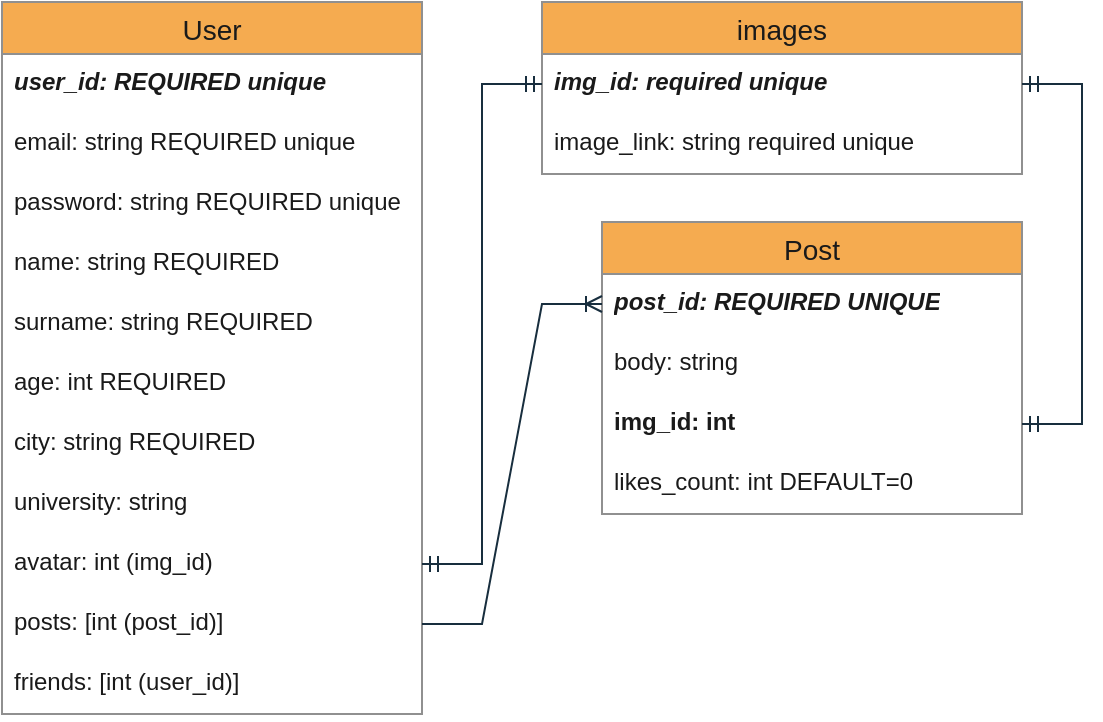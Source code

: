 <mxfile version="21.2.9" type="device">
  <diagram id="R2lEEEUBdFMjLlhIrx00" name="Page-1">
    <mxGraphModel dx="709" dy="1083" grid="1" gridSize="10" guides="1" tooltips="1" connect="1" arrows="1" fold="1" page="1" pageScale="1" pageWidth="850" pageHeight="1100" math="0" shadow="0" extFonts="Permanent Marker^https://fonts.googleapis.com/css?family=Permanent+Marker">
      <root>
        <mxCell id="0" />
        <mxCell id="1" parent="0" />
        <mxCell id="dBQ1zt8uQS6zhRBbxDXX-16" value="User" style="swimlane;fontStyle=0;childLayout=stackLayout;horizontal=1;startSize=26;horizontalStack=0;resizeParent=1;resizeParentMax=0;resizeLast=0;collapsible=1;marginBottom=0;align=center;fontSize=14;glass=0;rounded=0;comic=0;labelBackgroundColor=none;fillColor=#F5AB50;strokeColor=#909090;fontColor=#1A1A1A;" vertex="1" parent="1">
          <mxGeometry x="20" y="40" width="210" height="356" as="geometry" />
        </mxCell>
        <mxCell id="dBQ1zt8uQS6zhRBbxDXX-17" value="&lt;b&gt;&lt;i&gt;user_id: REQUIRED&amp;nbsp;unique&lt;/i&gt;&lt;/b&gt;" style="text;spacingLeft=4;spacingRight=4;overflow=hidden;rotatable=0;points=[[0,0.5],[1,0.5]];portConstraint=eastwest;fontSize=12;whiteSpace=wrap;html=1;labelBackgroundColor=none;fontColor=#1A1A1A;" vertex="1" parent="dBQ1zt8uQS6zhRBbxDXX-16">
          <mxGeometry y="26" width="210" height="30" as="geometry" />
        </mxCell>
        <mxCell id="dBQ1zt8uQS6zhRBbxDXX-45" value="email: string REQUIRED unique" style="text;spacingLeft=4;spacingRight=4;overflow=hidden;rotatable=0;points=[[0,0.5],[1,0.5]];portConstraint=eastwest;fontSize=12;whiteSpace=wrap;html=1;labelBackgroundColor=none;fontColor=#1A1A1A;" vertex="1" parent="dBQ1zt8uQS6zhRBbxDXX-16">
          <mxGeometry y="56" width="210" height="30" as="geometry" />
        </mxCell>
        <mxCell id="dBQ1zt8uQS6zhRBbxDXX-44" value="password: string REQUIRED unique" style="text;spacingLeft=4;spacingRight=4;overflow=hidden;rotatable=0;points=[[0,0.5],[1,0.5]];portConstraint=eastwest;fontSize=12;whiteSpace=wrap;html=1;labelBackgroundColor=none;fontColor=#1A1A1A;" vertex="1" parent="dBQ1zt8uQS6zhRBbxDXX-16">
          <mxGeometry y="86" width="210" height="30" as="geometry" />
        </mxCell>
        <mxCell id="dBQ1zt8uQS6zhRBbxDXX-18" value="name: string REQUIRED" style="text;spacingLeft=4;spacingRight=4;overflow=hidden;rotatable=0;points=[[0,0.5],[1,0.5]];portConstraint=eastwest;fontSize=12;whiteSpace=wrap;html=1;labelBackgroundColor=none;fontColor=#1A1A1A;" vertex="1" parent="dBQ1zt8uQS6zhRBbxDXX-16">
          <mxGeometry y="116" width="210" height="30" as="geometry" />
        </mxCell>
        <mxCell id="dBQ1zt8uQS6zhRBbxDXX-19" value="surname: string REQUIRED" style="text;spacingLeft=4;spacingRight=4;overflow=hidden;rotatable=0;points=[[0,0.5],[1,0.5]];portConstraint=eastwest;fontSize=12;whiteSpace=wrap;html=1;labelBackgroundColor=none;fontColor=#1A1A1A;" vertex="1" parent="dBQ1zt8uQS6zhRBbxDXX-16">
          <mxGeometry y="146" width="210" height="30" as="geometry" />
        </mxCell>
        <mxCell id="dBQ1zt8uQS6zhRBbxDXX-28" value="age: int REQUIRED" style="text;spacingLeft=4;spacingRight=4;overflow=hidden;rotatable=0;points=[[0,0.5],[1,0.5]];portConstraint=eastwest;fontSize=12;whiteSpace=wrap;html=1;labelBackgroundColor=none;fontColor=#1A1A1A;" vertex="1" parent="dBQ1zt8uQS6zhRBbxDXX-16">
          <mxGeometry y="176" width="210" height="30" as="geometry" />
        </mxCell>
        <mxCell id="dBQ1zt8uQS6zhRBbxDXX-29" value="city: string REQUIRED" style="text;spacingLeft=4;spacingRight=4;overflow=hidden;rotatable=0;points=[[0,0.5],[1,0.5]];portConstraint=eastwest;fontSize=12;whiteSpace=wrap;html=1;labelBackgroundColor=none;fontColor=#1A1A1A;" vertex="1" parent="dBQ1zt8uQS6zhRBbxDXX-16">
          <mxGeometry y="206" width="210" height="30" as="geometry" />
        </mxCell>
        <mxCell id="dBQ1zt8uQS6zhRBbxDXX-30" value="university: string" style="text;spacingLeft=4;spacingRight=4;overflow=hidden;rotatable=0;points=[[0,0.5],[1,0.5]];portConstraint=eastwest;fontSize=12;whiteSpace=wrap;html=1;labelBackgroundColor=none;fontColor=#1A1A1A;" vertex="1" parent="dBQ1zt8uQS6zhRBbxDXX-16">
          <mxGeometry y="236" width="210" height="30" as="geometry" />
        </mxCell>
        <mxCell id="dBQ1zt8uQS6zhRBbxDXX-31" value="avatar: int (img_id)" style="text;spacingLeft=4;spacingRight=4;overflow=hidden;rotatable=0;points=[[0,0.5],[1,0.5]];portConstraint=eastwest;fontSize=12;whiteSpace=wrap;html=1;labelBackgroundColor=none;fontColor=#1A1A1A;" vertex="1" parent="dBQ1zt8uQS6zhRBbxDXX-16">
          <mxGeometry y="266" width="210" height="30" as="geometry" />
        </mxCell>
        <mxCell id="dBQ1zt8uQS6zhRBbxDXX-33" value="posts: [int (post_id)]" style="text;spacingLeft=4;spacingRight=4;overflow=hidden;rotatable=0;points=[[0,0.5],[1,0.5]];portConstraint=eastwest;fontSize=12;whiteSpace=wrap;html=1;labelBackgroundColor=none;fontColor=#1A1A1A;" vertex="1" parent="dBQ1zt8uQS6zhRBbxDXX-16">
          <mxGeometry y="296" width="210" height="30" as="geometry" />
        </mxCell>
        <mxCell id="dBQ1zt8uQS6zhRBbxDXX-39" value="friends: [int (user_id)]" style="text;spacingLeft=4;spacingRight=4;overflow=hidden;rotatable=0;points=[[0,0.5],[1,0.5]];portConstraint=eastwest;fontSize=12;whiteSpace=wrap;html=1;labelBackgroundColor=none;fontColor=#1A1A1A;" vertex="1" parent="dBQ1zt8uQS6zhRBbxDXX-16">
          <mxGeometry y="326" width="210" height="30" as="geometry" />
        </mxCell>
        <mxCell id="dBQ1zt8uQS6zhRBbxDXX-20" value="Post" style="swimlane;fontStyle=0;childLayout=stackLayout;horizontal=1;startSize=26;horizontalStack=0;resizeParent=1;resizeParentMax=0;resizeLast=0;collapsible=1;marginBottom=0;align=center;fontSize=14;labelBackgroundColor=none;fillColor=#F5AB50;strokeColor=#909090;fontColor=#1A1A1A;" vertex="1" parent="1">
          <mxGeometry x="320" y="150" width="210" height="146" as="geometry" />
        </mxCell>
        <mxCell id="dBQ1zt8uQS6zhRBbxDXX-21" value="&lt;b&gt;&lt;i&gt;post_id: REQUIRED UNIQUE&lt;/i&gt;&lt;/b&gt;" style="text;spacingLeft=4;spacingRight=4;overflow=hidden;rotatable=0;points=[[0,0.5],[1,0.5]];portConstraint=eastwest;fontSize=12;whiteSpace=wrap;html=1;labelBackgroundColor=none;fontColor=#1A1A1A;" vertex="1" parent="dBQ1zt8uQS6zhRBbxDXX-20">
          <mxGeometry y="26" width="210" height="30" as="geometry" />
        </mxCell>
        <mxCell id="dBQ1zt8uQS6zhRBbxDXX-22" value="body: string" style="text;spacingLeft=4;spacingRight=4;overflow=hidden;rotatable=0;points=[[0,0.5],[1,0.5]];portConstraint=eastwest;fontSize=12;whiteSpace=wrap;html=1;labelBackgroundColor=none;fontColor=#1A1A1A;" vertex="1" parent="dBQ1zt8uQS6zhRBbxDXX-20">
          <mxGeometry y="56" width="210" height="30" as="geometry" />
        </mxCell>
        <mxCell id="dBQ1zt8uQS6zhRBbxDXX-23" value="&lt;b&gt;img_id: int&lt;/b&gt;" style="text;spacingLeft=4;spacingRight=4;overflow=hidden;rotatable=0;points=[[0,0.5],[1,0.5]];portConstraint=eastwest;fontSize=12;whiteSpace=wrap;html=1;labelBackgroundColor=none;fontColor=#1A1A1A;" vertex="1" parent="dBQ1zt8uQS6zhRBbxDXX-20">
          <mxGeometry y="86" width="210" height="30" as="geometry" />
        </mxCell>
        <mxCell id="dBQ1zt8uQS6zhRBbxDXX-35" value="likes_count: int DEFAULT=0" style="text;spacingLeft=4;spacingRight=4;overflow=hidden;rotatable=0;points=[[0,0.5],[1,0.5]];portConstraint=eastwest;fontSize=12;whiteSpace=wrap;html=1;labelBackgroundColor=none;fontColor=#1A1A1A;" vertex="1" parent="dBQ1zt8uQS6zhRBbxDXX-20">
          <mxGeometry y="116" width="210" height="30" as="geometry" />
        </mxCell>
        <mxCell id="dBQ1zt8uQS6zhRBbxDXX-24" value="images" style="swimlane;fontStyle=0;childLayout=stackLayout;horizontal=1;startSize=26;horizontalStack=0;resizeParent=1;resizeParentMax=0;resizeLast=0;collapsible=1;marginBottom=0;align=center;fontSize=14;labelBackgroundColor=none;fillColor=#F5AB50;strokeColor=#909090;fontColor=#1A1A1A;" vertex="1" parent="1">
          <mxGeometry x="290" y="40" width="240" height="86" as="geometry" />
        </mxCell>
        <mxCell id="dBQ1zt8uQS6zhRBbxDXX-32" value="&lt;b&gt;&lt;i&gt;img_id: required&amp;nbsp;unique&lt;/i&gt;&lt;/b&gt;" style="text;spacingLeft=4;spacingRight=4;overflow=hidden;rotatable=0;points=[[0,0.5],[1,0.5]];portConstraint=eastwest;fontSize=12;whiteSpace=wrap;html=1;labelBackgroundColor=none;fontColor=#1A1A1A;" vertex="1" parent="dBQ1zt8uQS6zhRBbxDXX-24">
          <mxGeometry y="26" width="240" height="30" as="geometry" />
        </mxCell>
        <mxCell id="dBQ1zt8uQS6zhRBbxDXX-25" value="image_link: string required unique" style="text;spacingLeft=4;spacingRight=4;overflow=hidden;rotatable=0;points=[[0,0.5],[1,0.5]];portConstraint=eastwest;fontSize=12;whiteSpace=wrap;html=1;labelBackgroundColor=none;fontColor=#1A1A1A;" vertex="1" parent="dBQ1zt8uQS6zhRBbxDXX-24">
          <mxGeometry y="56" width="240" height="30" as="geometry" />
        </mxCell>
        <mxCell id="dBQ1zt8uQS6zhRBbxDXX-36" value="" style="edgeStyle=entityRelationEdgeStyle;fontSize=12;html=1;endArrow=ERoneToMany;rounded=0;strokeColor=#182E3E;fontColor=#1A1A1A;exitX=1;exitY=0.5;exitDx=0;exitDy=0;entryX=0;entryY=0.5;entryDx=0;entryDy=0;" edge="1" parent="1" source="dBQ1zt8uQS6zhRBbxDXX-33" target="dBQ1zt8uQS6zhRBbxDXX-21">
          <mxGeometry width="100" height="100" relative="1" as="geometry">
            <mxPoint x="280" y="180" as="sourcePoint" />
            <mxPoint x="380" y="80" as="targetPoint" />
          </mxGeometry>
        </mxCell>
        <mxCell id="dBQ1zt8uQS6zhRBbxDXX-37" value="" style="edgeStyle=entityRelationEdgeStyle;fontSize=12;html=1;endArrow=ERmandOne;startArrow=ERmandOne;rounded=0;strokeColor=#182E3E;fontColor=#1A1A1A;exitX=1;exitY=0.5;exitDx=0;exitDy=0;entryX=0;entryY=0.5;entryDx=0;entryDy=0;" edge="1" parent="1" source="dBQ1zt8uQS6zhRBbxDXX-31" target="dBQ1zt8uQS6zhRBbxDXX-32">
          <mxGeometry width="100" height="100" relative="1" as="geometry">
            <mxPoint x="280" y="180" as="sourcePoint" />
            <mxPoint x="380" y="80" as="targetPoint" />
          </mxGeometry>
        </mxCell>
        <mxCell id="dBQ1zt8uQS6zhRBbxDXX-38" value="" style="edgeStyle=entityRelationEdgeStyle;fontSize=12;html=1;endArrow=ERmandOne;startArrow=ERmandOne;rounded=0;strokeColor=#182E3E;fontColor=#1A1A1A;entryX=1;entryY=0.5;entryDx=0;entryDy=0;exitX=1;exitY=0.5;exitDx=0;exitDy=0;" edge="1" parent="1" source="dBQ1zt8uQS6zhRBbxDXX-23" target="dBQ1zt8uQS6zhRBbxDXX-32">
          <mxGeometry width="100" height="100" relative="1" as="geometry">
            <mxPoint x="570" y="370" as="sourcePoint" />
            <mxPoint x="380" y="80" as="targetPoint" />
          </mxGeometry>
        </mxCell>
      </root>
    </mxGraphModel>
  </diagram>
</mxfile>
